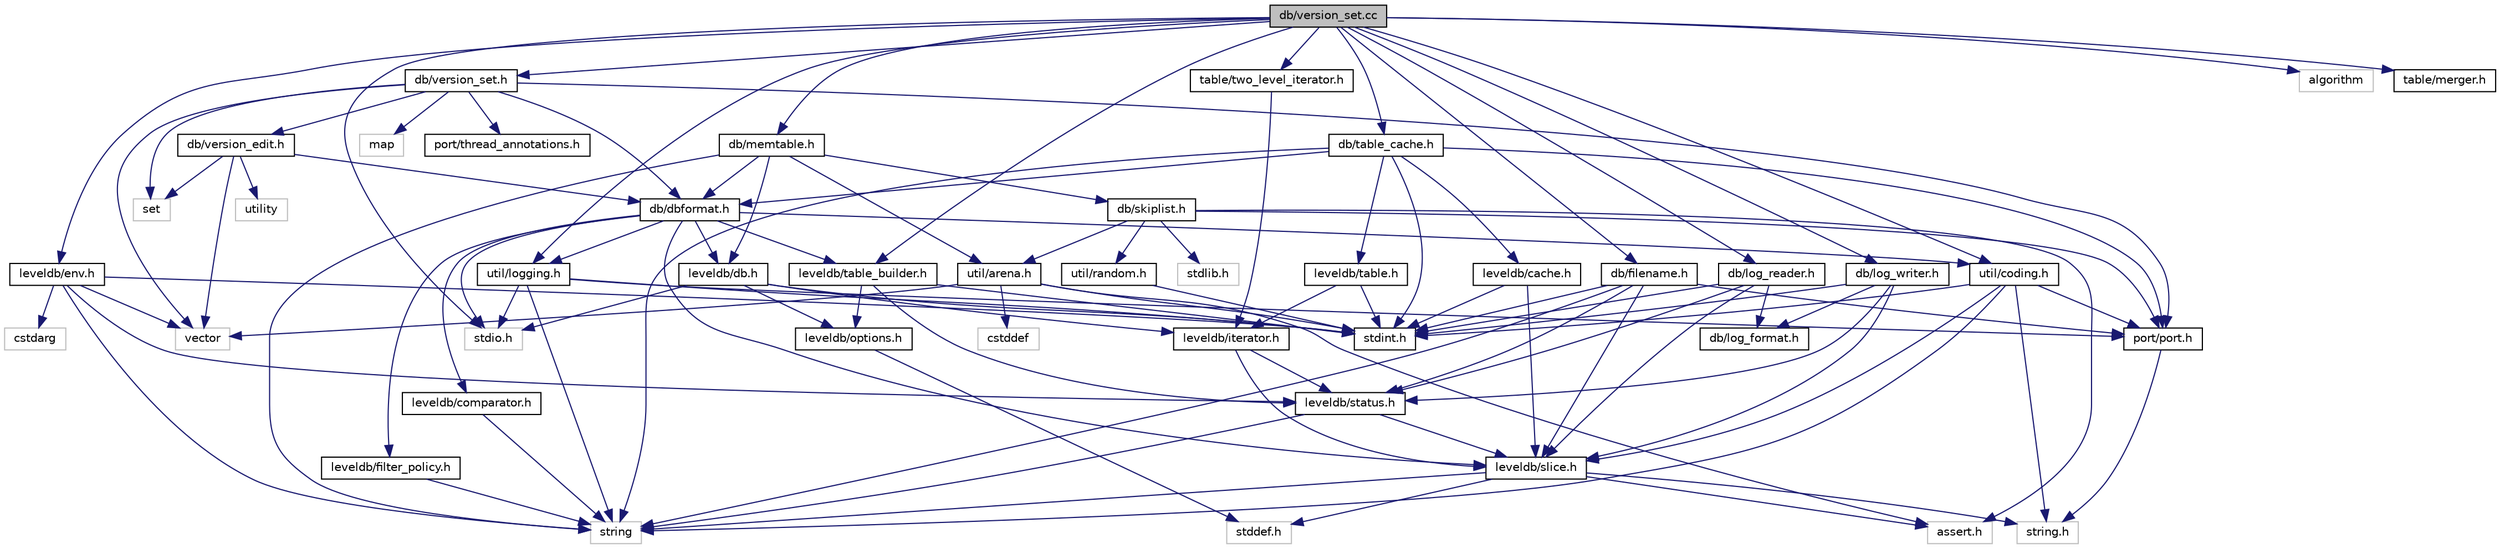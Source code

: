 digraph "db/version_set.cc"
{
  edge [fontname="Helvetica",fontsize="10",labelfontname="Helvetica",labelfontsize="10"];
  node [fontname="Helvetica",fontsize="10",shape=record];
  Node1 [label="db/version_set.cc",height=0.2,width=0.4,color="black", fillcolor="grey75", style="filled" fontcolor="black"];
  Node1 -> Node2 [color="midnightblue",fontsize="10",style="solid"];
  Node2 [label="db/version_set.h",height=0.2,width=0.4,color="black", fillcolor="white", style="filled",URL="$version__set_8h.html"];
  Node2 -> Node3 [color="midnightblue",fontsize="10",style="solid"];
  Node3 [label="map",height=0.2,width=0.4,color="grey75", fillcolor="white", style="filled"];
  Node2 -> Node4 [color="midnightblue",fontsize="10",style="solid"];
  Node4 [label="set",height=0.2,width=0.4,color="grey75", fillcolor="white", style="filled"];
  Node2 -> Node5 [color="midnightblue",fontsize="10",style="solid"];
  Node5 [label="vector",height=0.2,width=0.4,color="grey75", fillcolor="white", style="filled"];
  Node2 -> Node6 [color="midnightblue",fontsize="10",style="solid"];
  Node6 [label="db/dbformat.h",height=0.2,width=0.4,color="black", fillcolor="white", style="filled",URL="$dbformat_8h.html"];
  Node6 -> Node7 [color="midnightblue",fontsize="10",style="solid"];
  Node7 [label="stdio.h",height=0.2,width=0.4,color="grey75", fillcolor="white", style="filled"];
  Node6 -> Node8 [color="midnightblue",fontsize="10",style="solid"];
  Node8 [label="leveldb/comparator.h",height=0.2,width=0.4,color="black", fillcolor="white", style="filled",URL="$comparator_8h.html"];
  Node8 -> Node9 [color="midnightblue",fontsize="10",style="solid"];
  Node9 [label="string",height=0.2,width=0.4,color="grey75", fillcolor="white", style="filled"];
  Node6 -> Node10 [color="midnightblue",fontsize="10",style="solid"];
  Node10 [label="leveldb/db.h",height=0.2,width=0.4,color="black", fillcolor="white", style="filled",URL="$db_8h.html"];
  Node10 -> Node11 [color="midnightblue",fontsize="10",style="solid"];
  Node11 [label="stdint.h",height=0.2,width=0.4,color="black", fillcolor="white", style="filled",URL="$stdint_8h.html"];
  Node10 -> Node7 [color="midnightblue",fontsize="10",style="solid"];
  Node10 -> Node12 [color="midnightblue",fontsize="10",style="solid"];
  Node12 [label="leveldb/iterator.h",height=0.2,width=0.4,color="black", fillcolor="white", style="filled",URL="$iterator_8h.html"];
  Node12 -> Node13 [color="midnightblue",fontsize="10",style="solid"];
  Node13 [label="leveldb/slice.h",height=0.2,width=0.4,color="black", fillcolor="white", style="filled",URL="$slice_8h.html"];
  Node13 -> Node14 [color="midnightblue",fontsize="10",style="solid"];
  Node14 [label="assert.h",height=0.2,width=0.4,color="grey75", fillcolor="white", style="filled"];
  Node13 -> Node15 [color="midnightblue",fontsize="10",style="solid"];
  Node15 [label="stddef.h",height=0.2,width=0.4,color="grey75", fillcolor="white", style="filled"];
  Node13 -> Node16 [color="midnightblue",fontsize="10",style="solid"];
  Node16 [label="string.h",height=0.2,width=0.4,color="grey75", fillcolor="white", style="filled"];
  Node13 -> Node9 [color="midnightblue",fontsize="10",style="solid"];
  Node12 -> Node17 [color="midnightblue",fontsize="10",style="solid"];
  Node17 [label="leveldb/status.h",height=0.2,width=0.4,color="black", fillcolor="white", style="filled",URL="$status_8h.html"];
  Node17 -> Node9 [color="midnightblue",fontsize="10",style="solid"];
  Node17 -> Node13 [color="midnightblue",fontsize="10",style="solid"];
  Node10 -> Node18 [color="midnightblue",fontsize="10",style="solid"];
  Node18 [label="leveldb/options.h",height=0.2,width=0.4,color="black", fillcolor="white", style="filled",URL="$options_8h.html"];
  Node18 -> Node15 [color="midnightblue",fontsize="10",style="solid"];
  Node6 -> Node19 [color="midnightblue",fontsize="10",style="solid"];
  Node19 [label="leveldb/filter_policy.h",height=0.2,width=0.4,color="black", fillcolor="white", style="filled",URL="$filter__policy_8h.html"];
  Node19 -> Node9 [color="midnightblue",fontsize="10",style="solid"];
  Node6 -> Node13 [color="midnightblue",fontsize="10",style="solid"];
  Node6 -> Node20 [color="midnightblue",fontsize="10",style="solid"];
  Node20 [label="leveldb/table_builder.h",height=0.2,width=0.4,color="black", fillcolor="white", style="filled",URL="$table__builder_8h.html"];
  Node20 -> Node11 [color="midnightblue",fontsize="10",style="solid"];
  Node20 -> Node18 [color="midnightblue",fontsize="10",style="solid"];
  Node20 -> Node17 [color="midnightblue",fontsize="10",style="solid"];
  Node6 -> Node21 [color="midnightblue",fontsize="10",style="solid"];
  Node21 [label="util/coding.h",height=0.2,width=0.4,color="black", fillcolor="white", style="filled",URL="$coding_8h.html"];
  Node21 -> Node11 [color="midnightblue",fontsize="10",style="solid"];
  Node21 -> Node16 [color="midnightblue",fontsize="10",style="solid"];
  Node21 -> Node9 [color="midnightblue",fontsize="10",style="solid"];
  Node21 -> Node13 [color="midnightblue",fontsize="10",style="solid"];
  Node21 -> Node22 [color="midnightblue",fontsize="10",style="solid"];
  Node22 [label="port/port.h",height=0.2,width=0.4,color="black", fillcolor="white", style="filled",URL="$port_8h.html"];
  Node22 -> Node16 [color="midnightblue",fontsize="10",style="solid"];
  Node6 -> Node23 [color="midnightblue",fontsize="10",style="solid"];
  Node23 [label="util/logging.h",height=0.2,width=0.4,color="black", fillcolor="white", style="filled",URL="$logging_8h.html"];
  Node23 -> Node7 [color="midnightblue",fontsize="10",style="solid"];
  Node23 -> Node11 [color="midnightblue",fontsize="10",style="solid"];
  Node23 -> Node9 [color="midnightblue",fontsize="10",style="solid"];
  Node23 -> Node22 [color="midnightblue",fontsize="10",style="solid"];
  Node2 -> Node24 [color="midnightblue",fontsize="10",style="solid"];
  Node24 [label="db/version_edit.h",height=0.2,width=0.4,color="black", fillcolor="white", style="filled",URL="$version__edit_8h.html"];
  Node24 -> Node4 [color="midnightblue",fontsize="10",style="solid"];
  Node24 -> Node25 [color="midnightblue",fontsize="10",style="solid"];
  Node25 [label="utility",height=0.2,width=0.4,color="grey75", fillcolor="white", style="filled"];
  Node24 -> Node5 [color="midnightblue",fontsize="10",style="solid"];
  Node24 -> Node6 [color="midnightblue",fontsize="10",style="solid"];
  Node2 -> Node22 [color="midnightblue",fontsize="10",style="solid"];
  Node2 -> Node26 [color="midnightblue",fontsize="10",style="solid"];
  Node26 [label="port/thread_annotations.h",height=0.2,width=0.4,color="black", fillcolor="white", style="filled",URL="$thread__annotations_8h.html"];
  Node1 -> Node27 [color="midnightblue",fontsize="10",style="solid"];
  Node27 [label="algorithm",height=0.2,width=0.4,color="grey75", fillcolor="white", style="filled"];
  Node1 -> Node7 [color="midnightblue",fontsize="10",style="solid"];
  Node1 -> Node28 [color="midnightblue",fontsize="10",style="solid"];
  Node28 [label="db/filename.h",height=0.2,width=0.4,color="black", fillcolor="white", style="filled",URL="$filename_8h.html"];
  Node28 -> Node11 [color="midnightblue",fontsize="10",style="solid"];
  Node28 -> Node9 [color="midnightblue",fontsize="10",style="solid"];
  Node28 -> Node13 [color="midnightblue",fontsize="10",style="solid"];
  Node28 -> Node17 [color="midnightblue",fontsize="10",style="solid"];
  Node28 -> Node22 [color="midnightblue",fontsize="10",style="solid"];
  Node1 -> Node29 [color="midnightblue",fontsize="10",style="solid"];
  Node29 [label="db/log_reader.h",height=0.2,width=0.4,color="black", fillcolor="white", style="filled",URL="$log__reader_8h.html"];
  Node29 -> Node11 [color="midnightblue",fontsize="10",style="solid"];
  Node29 -> Node30 [color="midnightblue",fontsize="10",style="solid"];
  Node30 [label="db/log_format.h",height=0.2,width=0.4,color="black", fillcolor="white", style="filled",URL="$log__format_8h.html"];
  Node29 -> Node13 [color="midnightblue",fontsize="10",style="solid"];
  Node29 -> Node17 [color="midnightblue",fontsize="10",style="solid"];
  Node1 -> Node31 [color="midnightblue",fontsize="10",style="solid"];
  Node31 [label="db/log_writer.h",height=0.2,width=0.4,color="black", fillcolor="white", style="filled",URL="$log__writer_8h.html"];
  Node31 -> Node11 [color="midnightblue",fontsize="10",style="solid"];
  Node31 -> Node30 [color="midnightblue",fontsize="10",style="solid"];
  Node31 -> Node13 [color="midnightblue",fontsize="10",style="solid"];
  Node31 -> Node17 [color="midnightblue",fontsize="10",style="solid"];
  Node1 -> Node32 [color="midnightblue",fontsize="10",style="solid"];
  Node32 [label="db/memtable.h",height=0.2,width=0.4,color="black", fillcolor="white", style="filled",URL="$memtable_8h.html"];
  Node32 -> Node9 [color="midnightblue",fontsize="10",style="solid"];
  Node32 -> Node10 [color="midnightblue",fontsize="10",style="solid"];
  Node32 -> Node6 [color="midnightblue",fontsize="10",style="solid"];
  Node32 -> Node33 [color="midnightblue",fontsize="10",style="solid"];
  Node33 [label="db/skiplist.h",height=0.2,width=0.4,color="black", fillcolor="white", style="filled",URL="$skiplist_8h.html"];
  Node33 -> Node14 [color="midnightblue",fontsize="10",style="solid"];
  Node33 -> Node34 [color="midnightblue",fontsize="10",style="solid"];
  Node34 [label="stdlib.h",height=0.2,width=0.4,color="grey75", fillcolor="white", style="filled"];
  Node33 -> Node22 [color="midnightblue",fontsize="10",style="solid"];
  Node33 -> Node35 [color="midnightblue",fontsize="10",style="solid"];
  Node35 [label="util/arena.h",height=0.2,width=0.4,color="black", fillcolor="white", style="filled",URL="$arena_8h.html"];
  Node35 -> Node36 [color="midnightblue",fontsize="10",style="solid"];
  Node36 [label="cstddef",height=0.2,width=0.4,color="grey75", fillcolor="white", style="filled"];
  Node35 -> Node5 [color="midnightblue",fontsize="10",style="solid"];
  Node35 -> Node14 [color="midnightblue",fontsize="10",style="solid"];
  Node35 -> Node11 [color="midnightblue",fontsize="10",style="solid"];
  Node33 -> Node37 [color="midnightblue",fontsize="10",style="solid"];
  Node37 [label="util/random.h",height=0.2,width=0.4,color="black", fillcolor="white", style="filled",URL="$random_8h.html"];
  Node37 -> Node11 [color="midnightblue",fontsize="10",style="solid"];
  Node32 -> Node35 [color="midnightblue",fontsize="10",style="solid"];
  Node1 -> Node38 [color="midnightblue",fontsize="10",style="solid"];
  Node38 [label="db/table_cache.h",height=0.2,width=0.4,color="black", fillcolor="white", style="filled",URL="$table__cache_8h.html"];
  Node38 -> Node9 [color="midnightblue",fontsize="10",style="solid"];
  Node38 -> Node11 [color="midnightblue",fontsize="10",style="solid"];
  Node38 -> Node6 [color="midnightblue",fontsize="10",style="solid"];
  Node38 -> Node39 [color="midnightblue",fontsize="10",style="solid"];
  Node39 [label="leveldb/cache.h",height=0.2,width=0.4,color="black", fillcolor="white", style="filled",URL="$cache_8h.html"];
  Node39 -> Node11 [color="midnightblue",fontsize="10",style="solid"];
  Node39 -> Node13 [color="midnightblue",fontsize="10",style="solid"];
  Node38 -> Node40 [color="midnightblue",fontsize="10",style="solid"];
  Node40 [label="leveldb/table.h",height=0.2,width=0.4,color="black", fillcolor="white", style="filled",URL="$table_8h.html"];
  Node40 -> Node11 [color="midnightblue",fontsize="10",style="solid"];
  Node40 -> Node12 [color="midnightblue",fontsize="10",style="solid"];
  Node38 -> Node22 [color="midnightblue",fontsize="10",style="solid"];
  Node1 -> Node41 [color="midnightblue",fontsize="10",style="solid"];
  Node41 [label="leveldb/env.h",height=0.2,width=0.4,color="black", fillcolor="white", style="filled",URL="$env_8h.html"];
  Node41 -> Node42 [color="midnightblue",fontsize="10",style="solid"];
  Node42 [label="cstdarg",height=0.2,width=0.4,color="grey75", fillcolor="white", style="filled"];
  Node41 -> Node9 [color="midnightblue",fontsize="10",style="solid"];
  Node41 -> Node5 [color="midnightblue",fontsize="10",style="solid"];
  Node41 -> Node11 [color="midnightblue",fontsize="10",style="solid"];
  Node41 -> Node17 [color="midnightblue",fontsize="10",style="solid"];
  Node1 -> Node20 [color="midnightblue",fontsize="10",style="solid"];
  Node1 -> Node43 [color="midnightblue",fontsize="10",style="solid"];
  Node43 [label="table/merger.h",height=0.2,width=0.4,color="black", fillcolor="white", style="filled",URL="$merger_8h.html"];
  Node1 -> Node44 [color="midnightblue",fontsize="10",style="solid"];
  Node44 [label="table/two_level_iterator.h",height=0.2,width=0.4,color="black", fillcolor="white", style="filled",URL="$two__level__iterator_8h.html"];
  Node44 -> Node12 [color="midnightblue",fontsize="10",style="solid"];
  Node1 -> Node21 [color="midnightblue",fontsize="10",style="solid"];
  Node1 -> Node23 [color="midnightblue",fontsize="10",style="solid"];
}
